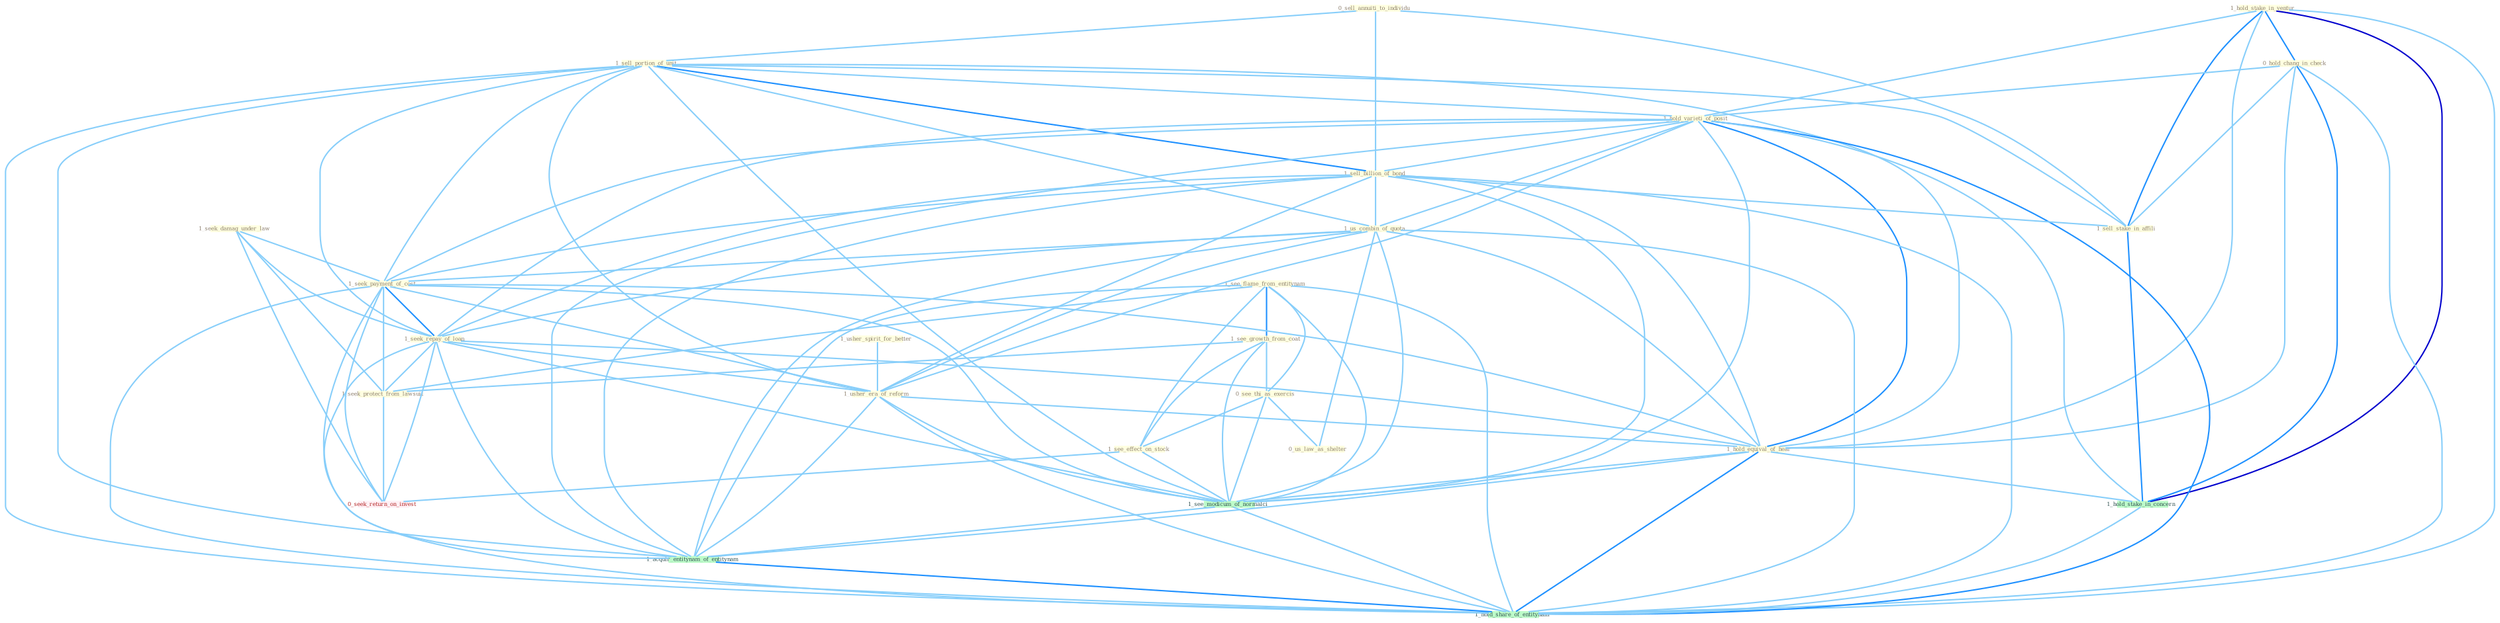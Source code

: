 Graph G{ 
    node
    [shape=polygon,style=filled,width=.5,height=.06,color="#BDFCC9",fixedsize=true,fontsize=4,
    fontcolor="#2f4f4f"];
    {node
    [color="#ffffe0", fontcolor="#8b7d6b"] "0_sell_annuiti_to_individu " "1_usher_spirit_for_better " "1_sell_portion_of_unit " "1_hold_stake_in_ventur " "1_see_flame_from_entitynam " "1_seek_damag_under_law " "0_hold_chang_in_check " "1_hold_varieti_of_posit " "1_sell_billion_of_bond " "1_us_combin_of_quota " "1_seek_payment_of_cost " "1_seek_repay_of_loan " "1_see_growth_from_coat " "1_usher_era_of_reform " "0_see_thi_as_exercis " "1_seek_protect_from_lawsuit " "0_us_law_as_shelter " "1_sell_stake_in_affili " "1_hold_equival_of_hear " "1_see_effect_on_stock "}
{node [color="#fff0f5", fontcolor="#b22222"] "0_seek_return_on_invest "}
edge [color="#B0E2FF"];

	"0_sell_annuiti_to_individu " -- "1_sell_portion_of_unit " [w="1", color="#87cefa" ];
	"0_sell_annuiti_to_individu " -- "1_sell_billion_of_bond " [w="1", color="#87cefa" ];
	"0_sell_annuiti_to_individu " -- "1_sell_stake_in_affili " [w="1", color="#87cefa" ];
	"1_usher_spirit_for_better " -- "1_usher_era_of_reform " [w="1", color="#87cefa" ];
	"1_sell_portion_of_unit " -- "1_hold_varieti_of_posit " [w="1", color="#87cefa" ];
	"1_sell_portion_of_unit " -- "1_sell_billion_of_bond " [w="2", color="#1e90ff" , len=0.8];
	"1_sell_portion_of_unit " -- "1_us_combin_of_quota " [w="1", color="#87cefa" ];
	"1_sell_portion_of_unit " -- "1_seek_payment_of_cost " [w="1", color="#87cefa" ];
	"1_sell_portion_of_unit " -- "1_seek_repay_of_loan " [w="1", color="#87cefa" ];
	"1_sell_portion_of_unit " -- "1_usher_era_of_reform " [w="1", color="#87cefa" ];
	"1_sell_portion_of_unit " -- "1_sell_stake_in_affili " [w="1", color="#87cefa" ];
	"1_sell_portion_of_unit " -- "1_hold_equival_of_hear " [w="1", color="#87cefa" ];
	"1_sell_portion_of_unit " -- "1_see_modicum_of_normalci " [w="1", color="#87cefa" ];
	"1_sell_portion_of_unit " -- "1_acquir_entitynam_of_entitynam " [w="1", color="#87cefa" ];
	"1_sell_portion_of_unit " -- "1_hold_share_of_entitynam " [w="1", color="#87cefa" ];
	"1_hold_stake_in_ventur " -- "0_hold_chang_in_check " [w="2", color="#1e90ff" , len=0.8];
	"1_hold_stake_in_ventur " -- "1_hold_varieti_of_posit " [w="1", color="#87cefa" ];
	"1_hold_stake_in_ventur " -- "1_sell_stake_in_affili " [w="2", color="#1e90ff" , len=0.8];
	"1_hold_stake_in_ventur " -- "1_hold_equival_of_hear " [w="1", color="#87cefa" ];
	"1_hold_stake_in_ventur " -- "1_hold_stake_in_concern " [w="3", color="#0000cd" , len=0.6];
	"1_hold_stake_in_ventur " -- "1_hold_share_of_entitynam " [w="1", color="#87cefa" ];
	"1_see_flame_from_entitynam " -- "1_see_growth_from_coat " [w="2", color="#1e90ff" , len=0.8];
	"1_see_flame_from_entitynam " -- "0_see_thi_as_exercis " [w="1", color="#87cefa" ];
	"1_see_flame_from_entitynam " -- "1_seek_protect_from_lawsuit " [w="1", color="#87cefa" ];
	"1_see_flame_from_entitynam " -- "1_see_effect_on_stock " [w="1", color="#87cefa" ];
	"1_see_flame_from_entitynam " -- "1_see_modicum_of_normalci " [w="1", color="#87cefa" ];
	"1_see_flame_from_entitynam " -- "1_acquir_entitynam_of_entitynam " [w="1", color="#87cefa" ];
	"1_see_flame_from_entitynam " -- "1_hold_share_of_entitynam " [w="1", color="#87cefa" ];
	"1_seek_damag_under_law " -- "1_seek_payment_of_cost " [w="1", color="#87cefa" ];
	"1_seek_damag_under_law " -- "1_seek_repay_of_loan " [w="1", color="#87cefa" ];
	"1_seek_damag_under_law " -- "1_seek_protect_from_lawsuit " [w="1", color="#87cefa" ];
	"1_seek_damag_under_law " -- "0_seek_return_on_invest " [w="1", color="#87cefa" ];
	"0_hold_chang_in_check " -- "1_hold_varieti_of_posit " [w="1", color="#87cefa" ];
	"0_hold_chang_in_check " -- "1_sell_stake_in_affili " [w="1", color="#87cefa" ];
	"0_hold_chang_in_check " -- "1_hold_equival_of_hear " [w="1", color="#87cefa" ];
	"0_hold_chang_in_check " -- "1_hold_stake_in_concern " [w="2", color="#1e90ff" , len=0.8];
	"0_hold_chang_in_check " -- "1_hold_share_of_entitynam " [w="1", color="#87cefa" ];
	"1_hold_varieti_of_posit " -- "1_sell_billion_of_bond " [w="1", color="#87cefa" ];
	"1_hold_varieti_of_posit " -- "1_us_combin_of_quota " [w="1", color="#87cefa" ];
	"1_hold_varieti_of_posit " -- "1_seek_payment_of_cost " [w="1", color="#87cefa" ];
	"1_hold_varieti_of_posit " -- "1_seek_repay_of_loan " [w="1", color="#87cefa" ];
	"1_hold_varieti_of_posit " -- "1_usher_era_of_reform " [w="1", color="#87cefa" ];
	"1_hold_varieti_of_posit " -- "1_hold_equival_of_hear " [w="2", color="#1e90ff" , len=0.8];
	"1_hold_varieti_of_posit " -- "1_hold_stake_in_concern " [w="1", color="#87cefa" ];
	"1_hold_varieti_of_posit " -- "1_see_modicum_of_normalci " [w="1", color="#87cefa" ];
	"1_hold_varieti_of_posit " -- "1_acquir_entitynam_of_entitynam " [w="1", color="#87cefa" ];
	"1_hold_varieti_of_posit " -- "1_hold_share_of_entitynam " [w="2", color="#1e90ff" , len=0.8];
	"1_sell_billion_of_bond " -- "1_us_combin_of_quota " [w="1", color="#87cefa" ];
	"1_sell_billion_of_bond " -- "1_seek_payment_of_cost " [w="1", color="#87cefa" ];
	"1_sell_billion_of_bond " -- "1_seek_repay_of_loan " [w="1", color="#87cefa" ];
	"1_sell_billion_of_bond " -- "1_usher_era_of_reform " [w="1", color="#87cefa" ];
	"1_sell_billion_of_bond " -- "1_sell_stake_in_affili " [w="1", color="#87cefa" ];
	"1_sell_billion_of_bond " -- "1_hold_equival_of_hear " [w="1", color="#87cefa" ];
	"1_sell_billion_of_bond " -- "1_see_modicum_of_normalci " [w="1", color="#87cefa" ];
	"1_sell_billion_of_bond " -- "1_acquir_entitynam_of_entitynam " [w="1", color="#87cefa" ];
	"1_sell_billion_of_bond " -- "1_hold_share_of_entitynam " [w="1", color="#87cefa" ];
	"1_us_combin_of_quota " -- "1_seek_payment_of_cost " [w="1", color="#87cefa" ];
	"1_us_combin_of_quota " -- "1_seek_repay_of_loan " [w="1", color="#87cefa" ];
	"1_us_combin_of_quota " -- "1_usher_era_of_reform " [w="1", color="#87cefa" ];
	"1_us_combin_of_quota " -- "0_us_law_as_shelter " [w="1", color="#87cefa" ];
	"1_us_combin_of_quota " -- "1_hold_equival_of_hear " [w="1", color="#87cefa" ];
	"1_us_combin_of_quota " -- "1_see_modicum_of_normalci " [w="1", color="#87cefa" ];
	"1_us_combin_of_quota " -- "1_acquir_entitynam_of_entitynam " [w="1", color="#87cefa" ];
	"1_us_combin_of_quota " -- "1_hold_share_of_entitynam " [w="1", color="#87cefa" ];
	"1_seek_payment_of_cost " -- "1_seek_repay_of_loan " [w="2", color="#1e90ff" , len=0.8];
	"1_seek_payment_of_cost " -- "1_usher_era_of_reform " [w="1", color="#87cefa" ];
	"1_seek_payment_of_cost " -- "1_seek_protect_from_lawsuit " [w="1", color="#87cefa" ];
	"1_seek_payment_of_cost " -- "1_hold_equival_of_hear " [w="1", color="#87cefa" ];
	"1_seek_payment_of_cost " -- "0_seek_return_on_invest " [w="1", color="#87cefa" ];
	"1_seek_payment_of_cost " -- "1_see_modicum_of_normalci " [w="1", color="#87cefa" ];
	"1_seek_payment_of_cost " -- "1_acquir_entitynam_of_entitynam " [w="1", color="#87cefa" ];
	"1_seek_payment_of_cost " -- "1_hold_share_of_entitynam " [w="1", color="#87cefa" ];
	"1_seek_repay_of_loan " -- "1_usher_era_of_reform " [w="1", color="#87cefa" ];
	"1_seek_repay_of_loan " -- "1_seek_protect_from_lawsuit " [w="1", color="#87cefa" ];
	"1_seek_repay_of_loan " -- "1_hold_equival_of_hear " [w="1", color="#87cefa" ];
	"1_seek_repay_of_loan " -- "0_seek_return_on_invest " [w="1", color="#87cefa" ];
	"1_seek_repay_of_loan " -- "1_see_modicum_of_normalci " [w="1", color="#87cefa" ];
	"1_seek_repay_of_loan " -- "1_acquir_entitynam_of_entitynam " [w="1", color="#87cefa" ];
	"1_seek_repay_of_loan " -- "1_hold_share_of_entitynam " [w="1", color="#87cefa" ];
	"1_see_growth_from_coat " -- "0_see_thi_as_exercis " [w="1", color="#87cefa" ];
	"1_see_growth_from_coat " -- "1_seek_protect_from_lawsuit " [w="1", color="#87cefa" ];
	"1_see_growth_from_coat " -- "1_see_effect_on_stock " [w="1", color="#87cefa" ];
	"1_see_growth_from_coat " -- "1_see_modicum_of_normalci " [w="1", color="#87cefa" ];
	"1_usher_era_of_reform " -- "1_hold_equival_of_hear " [w="1", color="#87cefa" ];
	"1_usher_era_of_reform " -- "1_see_modicum_of_normalci " [w="1", color="#87cefa" ];
	"1_usher_era_of_reform " -- "1_acquir_entitynam_of_entitynam " [w="1", color="#87cefa" ];
	"1_usher_era_of_reform " -- "1_hold_share_of_entitynam " [w="1", color="#87cefa" ];
	"0_see_thi_as_exercis " -- "0_us_law_as_shelter " [w="1", color="#87cefa" ];
	"0_see_thi_as_exercis " -- "1_see_effect_on_stock " [w="1", color="#87cefa" ];
	"0_see_thi_as_exercis " -- "1_see_modicum_of_normalci " [w="1", color="#87cefa" ];
	"1_seek_protect_from_lawsuit " -- "0_seek_return_on_invest " [w="1", color="#87cefa" ];
	"1_sell_stake_in_affili " -- "1_hold_stake_in_concern " [w="2", color="#1e90ff" , len=0.8];
	"1_hold_equival_of_hear " -- "1_hold_stake_in_concern " [w="1", color="#87cefa" ];
	"1_hold_equival_of_hear " -- "1_see_modicum_of_normalci " [w="1", color="#87cefa" ];
	"1_hold_equival_of_hear " -- "1_acquir_entitynam_of_entitynam " [w="1", color="#87cefa" ];
	"1_hold_equival_of_hear " -- "1_hold_share_of_entitynam " [w="2", color="#1e90ff" , len=0.8];
	"1_see_effect_on_stock " -- "0_seek_return_on_invest " [w="1", color="#87cefa" ];
	"1_see_effect_on_stock " -- "1_see_modicum_of_normalci " [w="1", color="#87cefa" ];
	"1_hold_stake_in_concern " -- "1_hold_share_of_entitynam " [w="1", color="#87cefa" ];
	"1_see_modicum_of_normalci " -- "1_acquir_entitynam_of_entitynam " [w="1", color="#87cefa" ];
	"1_see_modicum_of_normalci " -- "1_hold_share_of_entitynam " [w="1", color="#87cefa" ];
	"1_acquir_entitynam_of_entitynam " -- "1_hold_share_of_entitynam " [w="2", color="#1e90ff" , len=0.8];
}